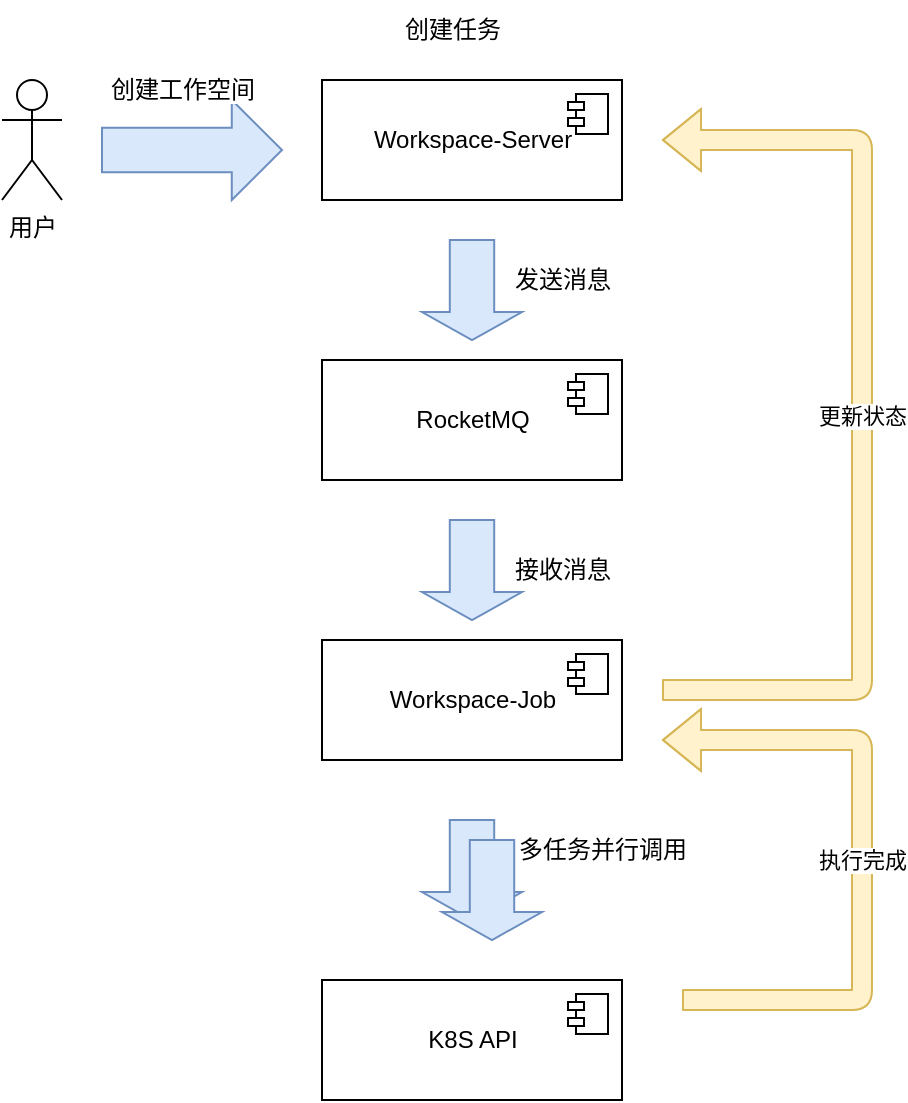<mxfile>
    <diagram id="WzKkoQgD0VywZSgaP-ND" name="工作空间创建">
        <mxGraphModel dx="754" dy="626" grid="1" gridSize="10" guides="1" tooltips="1" connect="1" arrows="1" fold="1" page="1" pageScale="1" pageWidth="827" pageHeight="1169" background="#ffffff" math="0" shadow="0">
            <root>
                <mxCell id="0"/>
                <mxCell id="1" parent="0"/>
                <mxCell id="4" value="Workspace-Server" style="html=1;dropTarget=0;" parent="1" vertex="1">
                    <mxGeometry x="310" y="240" width="150" height="60" as="geometry"/>
                </mxCell>
                <mxCell id="5" value="" style="shape=module;jettyWidth=8;jettyHeight=4;" parent="4" vertex="1">
                    <mxGeometry x="1" width="20" height="20" relative="1" as="geometry">
                        <mxPoint x="-27" y="7" as="offset"/>
                    </mxGeometry>
                </mxCell>
                <mxCell id="6" value="Workspace-Job" style="html=1;dropTarget=0;" parent="1" vertex="1">
                    <mxGeometry x="310" y="520" width="150" height="60" as="geometry"/>
                </mxCell>
                <mxCell id="7" value="" style="shape=module;jettyWidth=8;jettyHeight=4;" parent="6" vertex="1">
                    <mxGeometry x="1" width="20" height="20" relative="1" as="geometry">
                        <mxPoint x="-27" y="7" as="offset"/>
                    </mxGeometry>
                </mxCell>
                <mxCell id="8" value="RocketMQ" style="html=1;dropTarget=0;" parent="1" vertex="1">
                    <mxGeometry x="310" y="380" width="150" height="60" as="geometry"/>
                </mxCell>
                <mxCell id="9" value="" style="shape=module;jettyWidth=8;jettyHeight=4;" parent="8" vertex="1">
                    <mxGeometry x="1" width="20" height="20" relative="1" as="geometry">
                        <mxPoint x="-27" y="7" as="offset"/>
                    </mxGeometry>
                </mxCell>
                <mxCell id="10" value="" style="shape=singleArrow;direction=south;whiteSpace=wrap;html=1;arrowWidth=0.444;arrowSize=0.279;fillColor=#dae8fc;strokeColor=#6c8ebf;" parent="1" vertex="1">
                    <mxGeometry x="360" y="320" width="50" height="50" as="geometry"/>
                </mxCell>
                <mxCell id="11" value="" style="shape=singleArrow;direction=south;whiteSpace=wrap;html=1;arrowWidth=0.444;arrowSize=0.279;fillColor=#dae8fc;strokeColor=#6c8ebf;" parent="1" vertex="1">
                    <mxGeometry x="360" y="460" width="50" height="50" as="geometry"/>
                </mxCell>
                <mxCell id="13" value="K8S API" style="html=1;dropTarget=0;" parent="1" vertex="1">
                    <mxGeometry x="310" y="690" width="150" height="60" as="geometry"/>
                </mxCell>
                <mxCell id="14" value="" style="shape=module;jettyWidth=8;jettyHeight=4;" parent="13" vertex="1">
                    <mxGeometry x="1" width="20" height="20" relative="1" as="geometry">
                        <mxPoint x="-27" y="7" as="offset"/>
                    </mxGeometry>
                </mxCell>
                <mxCell id="15" value="" style="shape=singleArrow;direction=south;whiteSpace=wrap;html=1;arrowWidth=0.444;arrowSize=0.279;fillColor=#dae8fc;strokeColor=#6c8ebf;" parent="1" vertex="1">
                    <mxGeometry x="360" y="610" width="50" height="50" as="geometry"/>
                </mxCell>
                <mxCell id="30" value="" style="shape=singleArrow;direction=south;whiteSpace=wrap;html=1;arrowWidth=0.444;arrowSize=0.279;fillColor=#dae8fc;strokeColor=#6c8ebf;" parent="1" vertex="1">
                    <mxGeometry x="370" y="620" width="50" height="50" as="geometry"/>
                </mxCell>
                <mxCell id="16" value="发送消息" style="text;html=1;align=center;verticalAlign=middle;resizable=0;points=[];autosize=1;strokeColor=none;fillColor=none;" parent="1" vertex="1">
                    <mxGeometry x="395" y="325" width="70" height="30" as="geometry"/>
                </mxCell>
                <mxCell id="17" value="接收消息" style="text;html=1;align=center;verticalAlign=middle;resizable=0;points=[];autosize=1;strokeColor=none;fillColor=none;" parent="1" vertex="1">
                    <mxGeometry x="395" y="470" width="70" height="30" as="geometry"/>
                </mxCell>
                <mxCell id="18" value="多任务并行调用" style="text;html=1;align=center;verticalAlign=middle;resizable=0;points=[];autosize=1;strokeColor=none;fillColor=none;" parent="1" vertex="1">
                    <mxGeometry x="395" y="610" width="110" height="30" as="geometry"/>
                </mxCell>
                <mxCell id="19" value="更新状态" style="shape=flexArrow;endArrow=classic;html=1;fillColor=#fff2cc;strokeColor=#d6b656;" parent="1" edge="1">
                    <mxGeometry width="50" height="50" relative="1" as="geometry">
                        <mxPoint x="480" y="545" as="sourcePoint"/>
                        <mxPoint x="480" y="270" as="targetPoint"/>
                        <Array as="points">
                            <mxPoint x="580" y="545"/>
                            <mxPoint x="580" y="270"/>
                        </Array>
                    </mxGeometry>
                </mxCell>
                <mxCell id="29" value="执行完成" style="shape=flexArrow;endArrow=classic;html=1;fillColor=#fff2cc;strokeColor=#d6b656;" parent="1" edge="1">
                    <mxGeometry width="50" height="50" relative="1" as="geometry">
                        <mxPoint x="490" y="700" as="sourcePoint"/>
                        <mxPoint x="480" y="570" as="targetPoint"/>
                        <Array as="points">
                            <mxPoint x="580" y="700"/>
                            <mxPoint x="580" y="570"/>
                        </Array>
                    </mxGeometry>
                </mxCell>
                <mxCell id="22" value="用户" style="shape=umlActor;verticalLabelPosition=bottom;verticalAlign=top;html=1;" parent="1" vertex="1">
                    <mxGeometry x="150" y="240" width="30" height="60" as="geometry"/>
                </mxCell>
                <mxCell id="25" value="" style="shape=singleArrow;direction=south;whiteSpace=wrap;html=1;arrowWidth=0.444;arrowSize=0.279;rotation=-90;fillColor=#dae8fc;strokeColor=#6c8ebf;" parent="1" vertex="1">
                    <mxGeometry x="220" y="230" width="50" height="90" as="geometry"/>
                </mxCell>
                <mxCell id="26" value="&lt;span style=&quot;background-color: rgb(255, 255, 255);&quot;&gt;创建工作空间&lt;/span&gt;" style="text;html=1;align=center;verticalAlign=middle;resizable=0;points=[];autosize=1;strokeColor=none;fillColor=none;" parent="1" vertex="1">
                    <mxGeometry x="190" y="230" width="100" height="30" as="geometry"/>
                </mxCell>
                <mxCell id="31" value="创建任务" style="text;html=1;align=center;verticalAlign=middle;resizable=0;points=[];autosize=1;strokeColor=none;fillColor=none;" parent="1" vertex="1">
                    <mxGeometry x="340" y="200" width="70" height="30" as="geometry"/>
                </mxCell>
            </root>
        </mxGraphModel>
    </diagram>
</mxfile>